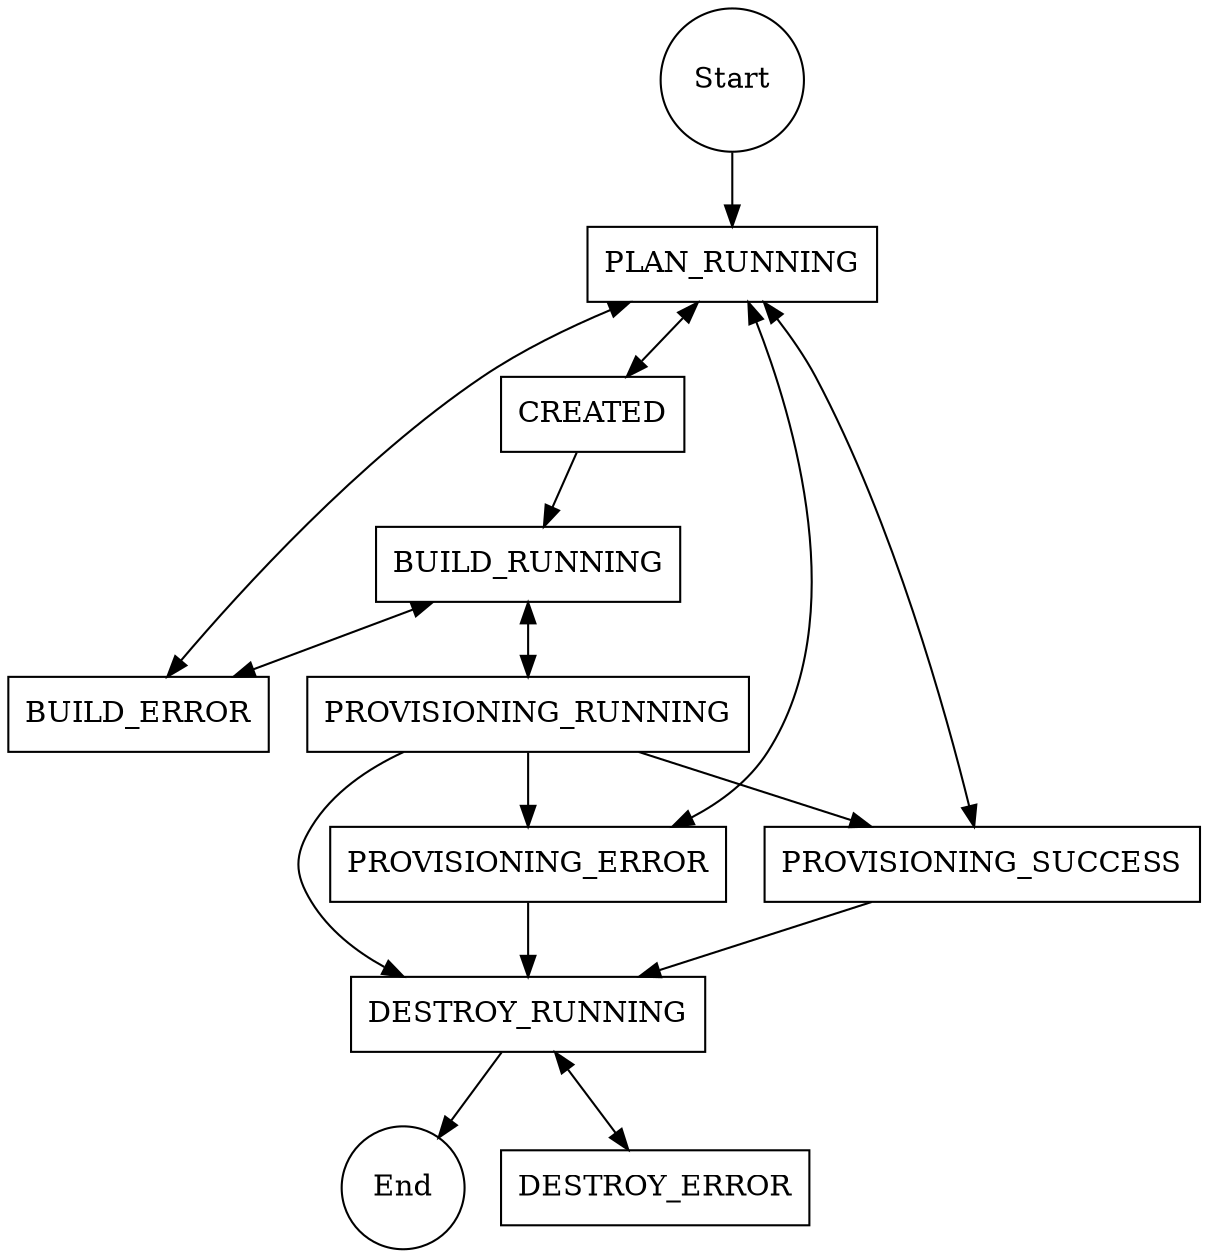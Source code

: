 // Made with https://edotor.net/

digraph finite_state_machine {
    concentrate=true;

    node [shape = circle] Start End;
    node [shape = rect];

    Start -> PLAN_RUNNING;

    PLAN_RUNNING -> CREATED;
    CREATED -> PLAN_RUNNING;

    PLAN_RUNNING -> BUILD_ERROR;
    BUILD_ERROR -> PLAN_RUNNING;

    CREATED -> BUILD_RUNNING;
    BUILD_ERROR -> BUILD_RUNNING;
    BUILD_RUNNING -> BUILD_ERROR;

    PROVISIONING_RUNNING -> BUILD_RUNNING;
    BUILD_RUNNING -> PROVISIONING_RUNNING;

    PROVISIONING_RUNNING -> PROVISIONING_ERROR;
    PROVISIONING_ERROR -> PLAN_RUNNING;
    PLAN_RUNNING -> PROVISIONING_ERROR;

    PROVISIONING_ERROR -> DESTROY_RUNNING;
    PROVISIONING_RUNNING -> DESTROY_RUNNING;

    PROVISIONING_RUNNING -> PROVISIONING_SUCCESS;
    PROVISIONING_SUCCESS -> PLAN_RUNNING;
    PLAN_RUNNING -> PROVISIONING_SUCCESS;
    PROVISIONING_SUCCESS -> DESTROY_RUNNING;

    DESTROY_RUNNING -> DESTROY_ERROR;
    DESTROY_ERROR -> DESTROY_RUNNING;

    DESTROY_RUNNING -> End;
}
